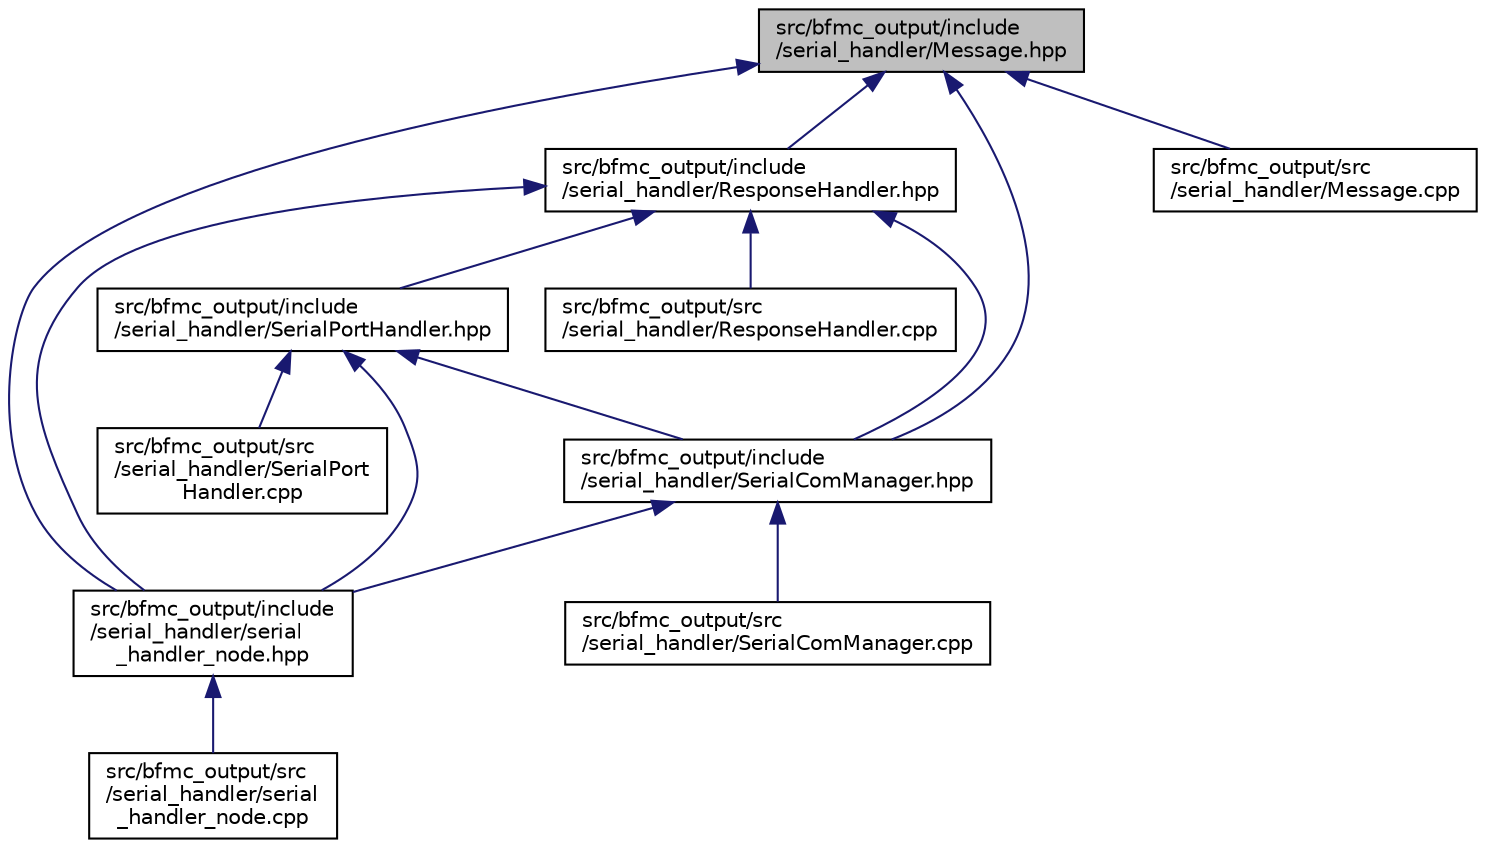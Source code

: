 digraph "src/bfmc_output/include/serial_handler/Message.hpp"
{
 // LATEX_PDF_SIZE
  edge [fontname="Helvetica",fontsize="10",labelfontname="Helvetica",labelfontsize="10"];
  node [fontname="Helvetica",fontsize="10",shape=record];
  Node1 [label="src/bfmc_output/include\l/serial_handler/Message.hpp",height=0.2,width=0.4,color="black", fillcolor="grey75", style="filled", fontcolor="black",tooltip="The header file is for the message conversion to send data to the STM board."];
  Node1 -> Node2 [dir="back",color="midnightblue",fontsize="10",style="solid",fontname="Helvetica"];
  Node2 [label="src/bfmc_output/include\l/serial_handler/ResponseHandler.hpp",height=0.2,width=0.4,color="black", fillcolor="white", style="filled",URL="$_response_handler_8hpp.html",tooltip="The header file is for the response handling of messages received by the Raspberry Pi from the STM bo..."];
  Node2 -> Node3 [dir="back",color="midnightblue",fontsize="10",style="solid",fontname="Helvetica"];
  Node3 [label="src/bfmc_output/include\l/serial_handler/serial\l_handler_node.hpp",height=0.2,width=0.4,color="black", fillcolor="white", style="filled",URL="$serial__handler__node_8hpp.html",tooltip="The header file holds the class for converting the ROS command messages to messages that can be sent ..."];
  Node3 -> Node4 [dir="back",color="midnightblue",fontsize="10",style="solid",fontname="Helvetica"];
  Node4 [label="src/bfmc_output/src\l/serial_handler/serial\l_handler_node.cpp",height=0.2,width=0.4,color="black", fillcolor="white", style="filled",URL="$serial__handler__node_8cpp.html",tooltip="This file holds the logic for converting the ROS command messages to messages that can be sent to the..."];
  Node2 -> Node5 [dir="back",color="midnightblue",fontsize="10",style="solid",fontname="Helvetica"];
  Node5 [label="src/bfmc_output/include\l/serial_handler/SerialComManager.hpp",height=0.2,width=0.4,color="black", fillcolor="white", style="filled",URL="$_serial_com_manager_8hpp.html",tooltip="The header file holds the class for sending commands to the STM board."];
  Node5 -> Node3 [dir="back",color="midnightblue",fontsize="10",style="solid",fontname="Helvetica"];
  Node5 -> Node6 [dir="back",color="midnightblue",fontsize="10",style="solid",fontname="Helvetica"];
  Node6 [label="src/bfmc_output/src\l/serial_handler/SerialComManager.cpp",height=0.2,width=0.4,color="black", fillcolor="white", style="filled",URL="$_serial_com_manager_8cpp.html",tooltip="This file holds the logic for sending commands to the STM board vie Serial."];
  Node2 -> Node7 [dir="back",color="midnightblue",fontsize="10",style="solid",fontname="Helvetica"];
  Node7 [label="src/bfmc_output/include\l/serial_handler/SerialPortHandler.hpp",height=0.2,width=0.4,color="black", fillcolor="white", style="filled",URL="$_serial_port_handler_8hpp.html",tooltip="The header file holds the class for sending commands to the STM board."];
  Node7 -> Node3 [dir="back",color="midnightblue",fontsize="10",style="solid",fontname="Helvetica"];
  Node7 -> Node5 [dir="back",color="midnightblue",fontsize="10",style="solid",fontname="Helvetica"];
  Node7 -> Node8 [dir="back",color="midnightblue",fontsize="10",style="solid",fontname="Helvetica"];
  Node8 [label="src/bfmc_output/src\l/serial_handler/SerialPort\lHandler.cpp",height=0.2,width=0.4,color="black", fillcolor="white", style="filled",URL="$_serial_port_handler_8cpp.html",tooltip="The header file holds the class for sending commands to the STM board."];
  Node2 -> Node9 [dir="back",color="midnightblue",fontsize="10",style="solid",fontname="Helvetica"];
  Node9 [label="src/bfmc_output/src\l/serial_handler/ResponseHandler.cpp",height=0.2,width=0.4,color="black", fillcolor="white", style="filled",URL="$_response_handler_8cpp.html",tooltip="This file implements the response handling of messages received by the Raspberry Pi from the STM boar..."];
  Node1 -> Node3 [dir="back",color="midnightblue",fontsize="10",style="solid",fontname="Helvetica"];
  Node1 -> Node5 [dir="back",color="midnightblue",fontsize="10",style="solid",fontname="Helvetica"];
  Node1 -> Node10 [dir="back",color="midnightblue",fontsize="10",style="solid",fontname="Helvetica"];
  Node10 [label="src/bfmc_output/src\l/serial_handler/Message.cpp",height=0.2,width=0.4,color="black", fillcolor="white", style="filled",URL="$_message_8cpp.html",tooltip="This file implements the message conversion for the commands sent to the STM board."];
}
